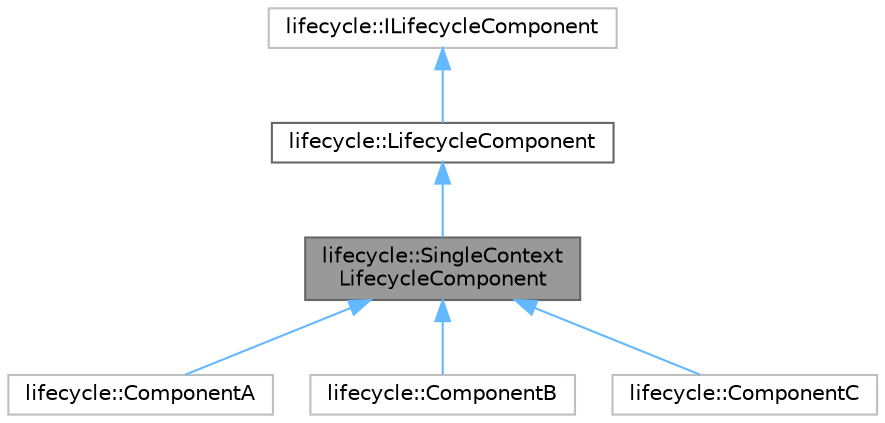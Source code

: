 digraph "lifecycle::SingleContextLifecycleComponent"
{
 // LATEX_PDF_SIZE
  bgcolor="transparent";
  edge [fontname=Helvetica,fontsize=10,labelfontname=Helvetica,labelfontsize=10];
  node [fontname=Helvetica,fontsize=10,shape=box,height=0.2,width=0.4];
  Node1 [id="Node000001",label="lifecycle::SingleContext\lLifecycleComponent",height=0.2,width=0.4,color="gray40", fillcolor="grey60", style="filled", fontcolor="black",tooltip=" "];
  Node2 -> Node1 [id="edge1_Node000001_Node000002",dir="back",color="steelblue1",style="solid",tooltip=" "];
  Node2 [id="Node000002",label="lifecycle::LifecycleComponent",height=0.2,width=0.4,color="gray40", fillcolor="white", style="filled",URL="$d9/d06/classlifecycle_1_1LifecycleComponent.html",tooltip=" "];
  Node3 -> Node2 [id="edge2_Node000002_Node000003",dir="back",color="steelblue1",style="solid",tooltip=" "];
  Node3 [id="Node000003",label="lifecycle::ILifecycleComponent",height=0.2,width=0.4,color="grey75", fillcolor="white", style="filled",URL="$d1/db3/classlifecycle_1_1ILifecycleComponent.html",tooltip=" "];
  Node1 -> Node4 [id="edge3_Node000001_Node000004",dir="back",color="steelblue1",style="solid",tooltip=" "];
  Node4 [id="Node000004",label="lifecycle::ComponentA",height=0.2,width=0.4,color="grey75", fillcolor="white", style="filled",URL="$dd/da1/classlifecycle_1_1ComponentA.html",tooltip=" "];
  Node1 -> Node5 [id="edge4_Node000001_Node000005",dir="back",color="steelblue1",style="solid",tooltip=" "];
  Node5 [id="Node000005",label="lifecycle::ComponentB",height=0.2,width=0.4,color="grey75", fillcolor="white", style="filled",URL="$d8/de5/classlifecycle_1_1ComponentB.html",tooltip=" "];
  Node1 -> Node6 [id="edge5_Node000001_Node000006",dir="back",color="steelblue1",style="solid",tooltip=" "];
  Node6 [id="Node000006",label="lifecycle::ComponentC",height=0.2,width=0.4,color="grey75", fillcolor="white", style="filled",URL="$d3/d12/classlifecycle_1_1ComponentC.html",tooltip=" "];
}
